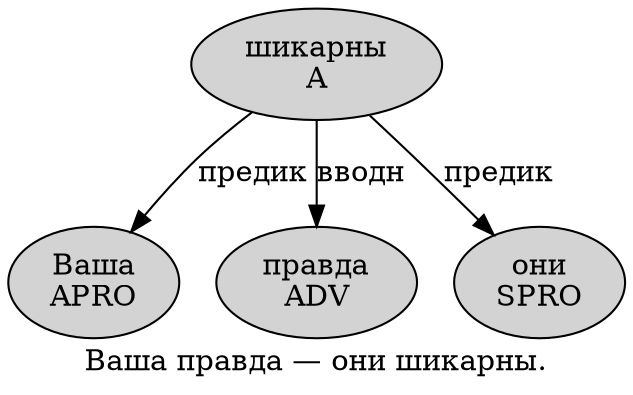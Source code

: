 digraph SENTENCE_3437 {
	graph [label="Ваша правда — они шикарны."]
	node [style=filled]
		0 [label="Ваша
APRO" color="" fillcolor=lightgray penwidth=1 shape=ellipse]
		1 [label="правда
ADV" color="" fillcolor=lightgray penwidth=1 shape=ellipse]
		3 [label="они
SPRO" color="" fillcolor=lightgray penwidth=1 shape=ellipse]
		4 [label="шикарны
A" color="" fillcolor=lightgray penwidth=1 shape=ellipse]
			4 -> 0 [label="предик"]
			4 -> 1 [label="вводн"]
			4 -> 3 [label="предик"]
}